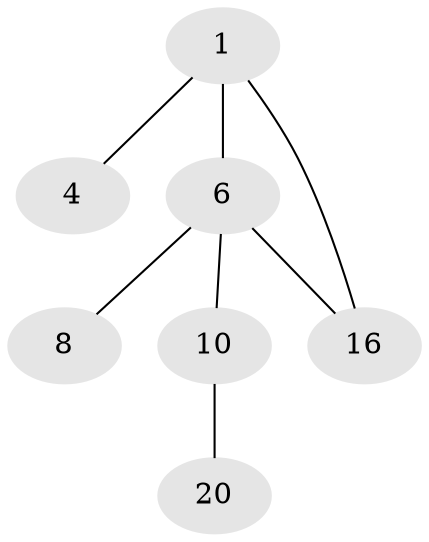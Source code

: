 // Generated by graph-tools (version 1.1) at 2025/46/02/15/25 05:46:28]
// undirected, 7 vertices, 7 edges
graph export_dot {
graph [start="1"]
  node [color=gray90,style=filled];
  1 [super="+2+3"];
  4 [super="+5+11+12+17"];
  6 [super="+7+14+15"];
  8 [super="+5+9"];
  10 [super="+18"];
  16 [super="+13"];
  20 [super="+7+11"];
  1 -- 4;
  1 -- 6;
  1 -- 16;
  6 -- 10;
  6 -- 16;
  6 -- 8;
  10 -- 20;
}
